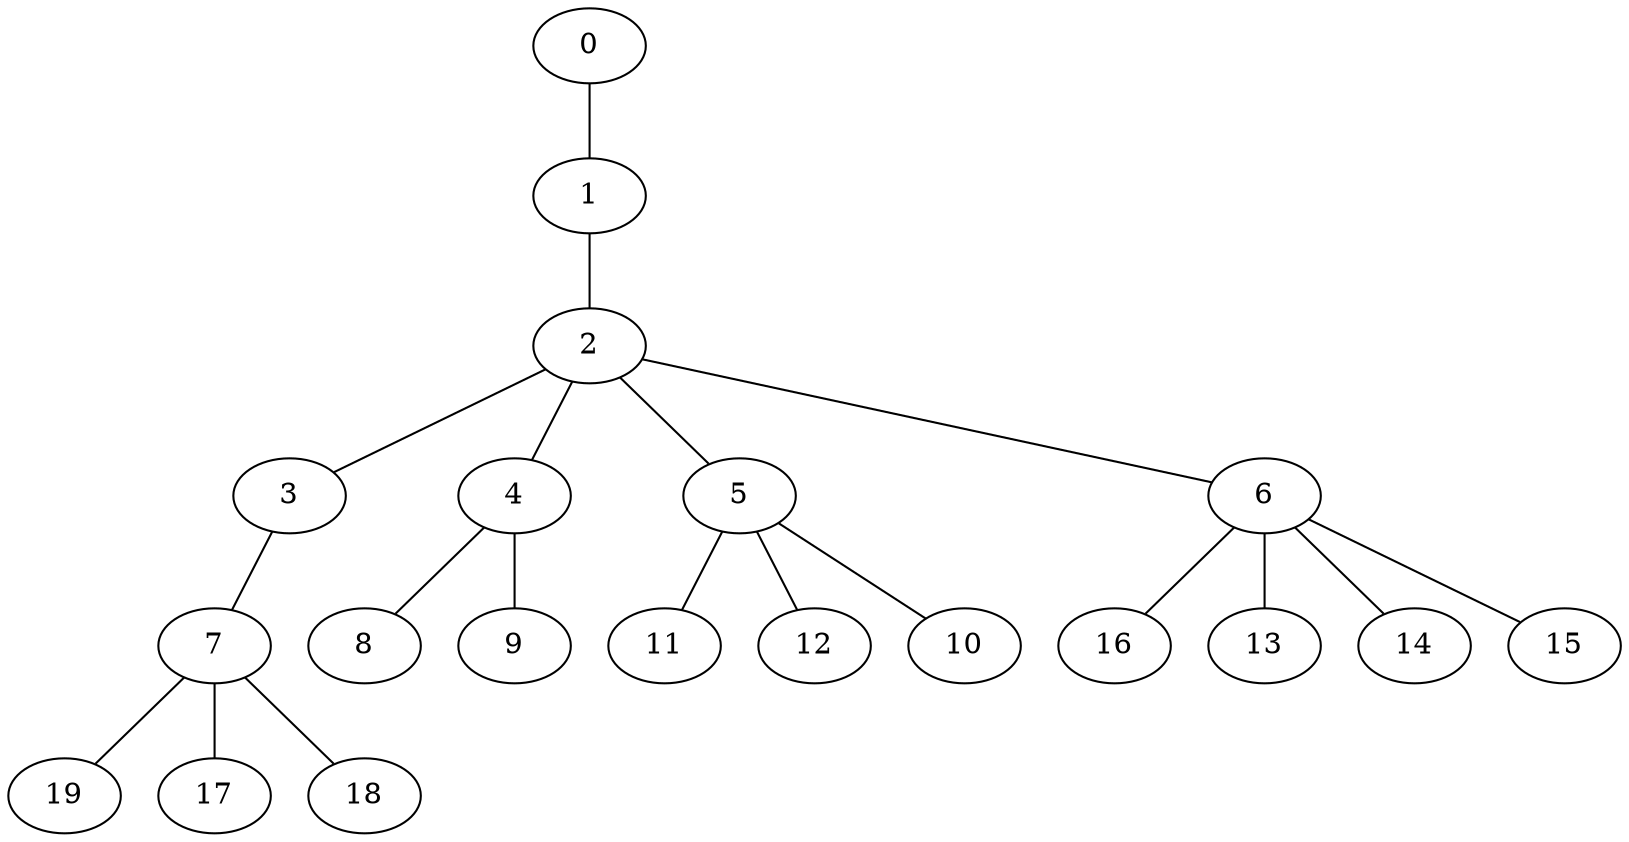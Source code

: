 
graph graphname {
    0 -- 1
1 -- 2
2 -- 3
2 -- 4
2 -- 5
2 -- 6
3 -- 7
4 -- 8
4 -- 9
5 -- 11
5 -- 12
5 -- 10
6 -- 16
6 -- 13
6 -- 14
6 -- 15
7 -- 19
7 -- 17
7 -- 18

}
